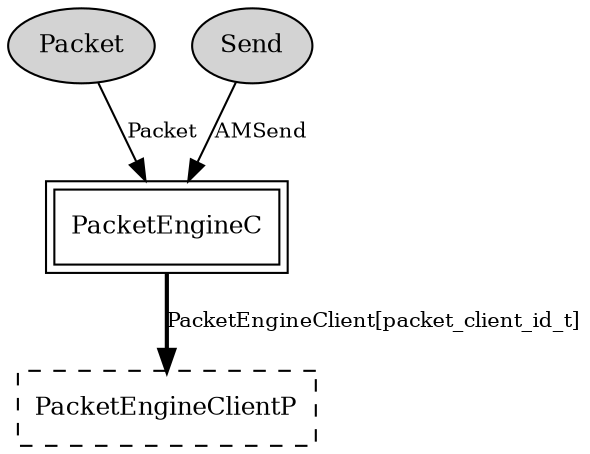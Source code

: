 digraph "PacketSenderC" {
  n0x7d922238 [shape=ellipse, style=filled, label="Packet", fontsize=12];
  "PacketEngineC" [fontsize=12, shape=box,peripheries=2, URL="PacketEngineC.html"];
  n0x7d923af0 [shape=ellipse, style=filled, label="Send", fontsize=12];
  "PacketEngineC" [fontsize=12, shape=box,peripheries=2, URL="PacketEngineC.html"];
  "PacketEngineC" [fontsize=12, shape=box,peripheries=2, URL="PacketEngineC.html"];
  "PacketSenderC.PacketEngineClientP" [fontsize=12, shape=box, style=dashed, label="PacketEngineClientP", URL="PacketEngineClientP.html"];
  "n0x7d922238" -> "PacketEngineC" [label="Packet", URL="../ihtml/tos.interfaces.Packet.html", fontsize=10];
  "n0x7d923af0" -> "PacketEngineC" [label="AMSend", URL="../ihtml/tos.interfaces.AMSend.html", fontsize=10];
  "PacketEngineC" -> "PacketSenderC.PacketEngineClientP" [label="PacketEngineClient[packet_client_id_t]", style=bold, URL="../ihtml/PacketEngineClient.html", fontsize=10];
}
